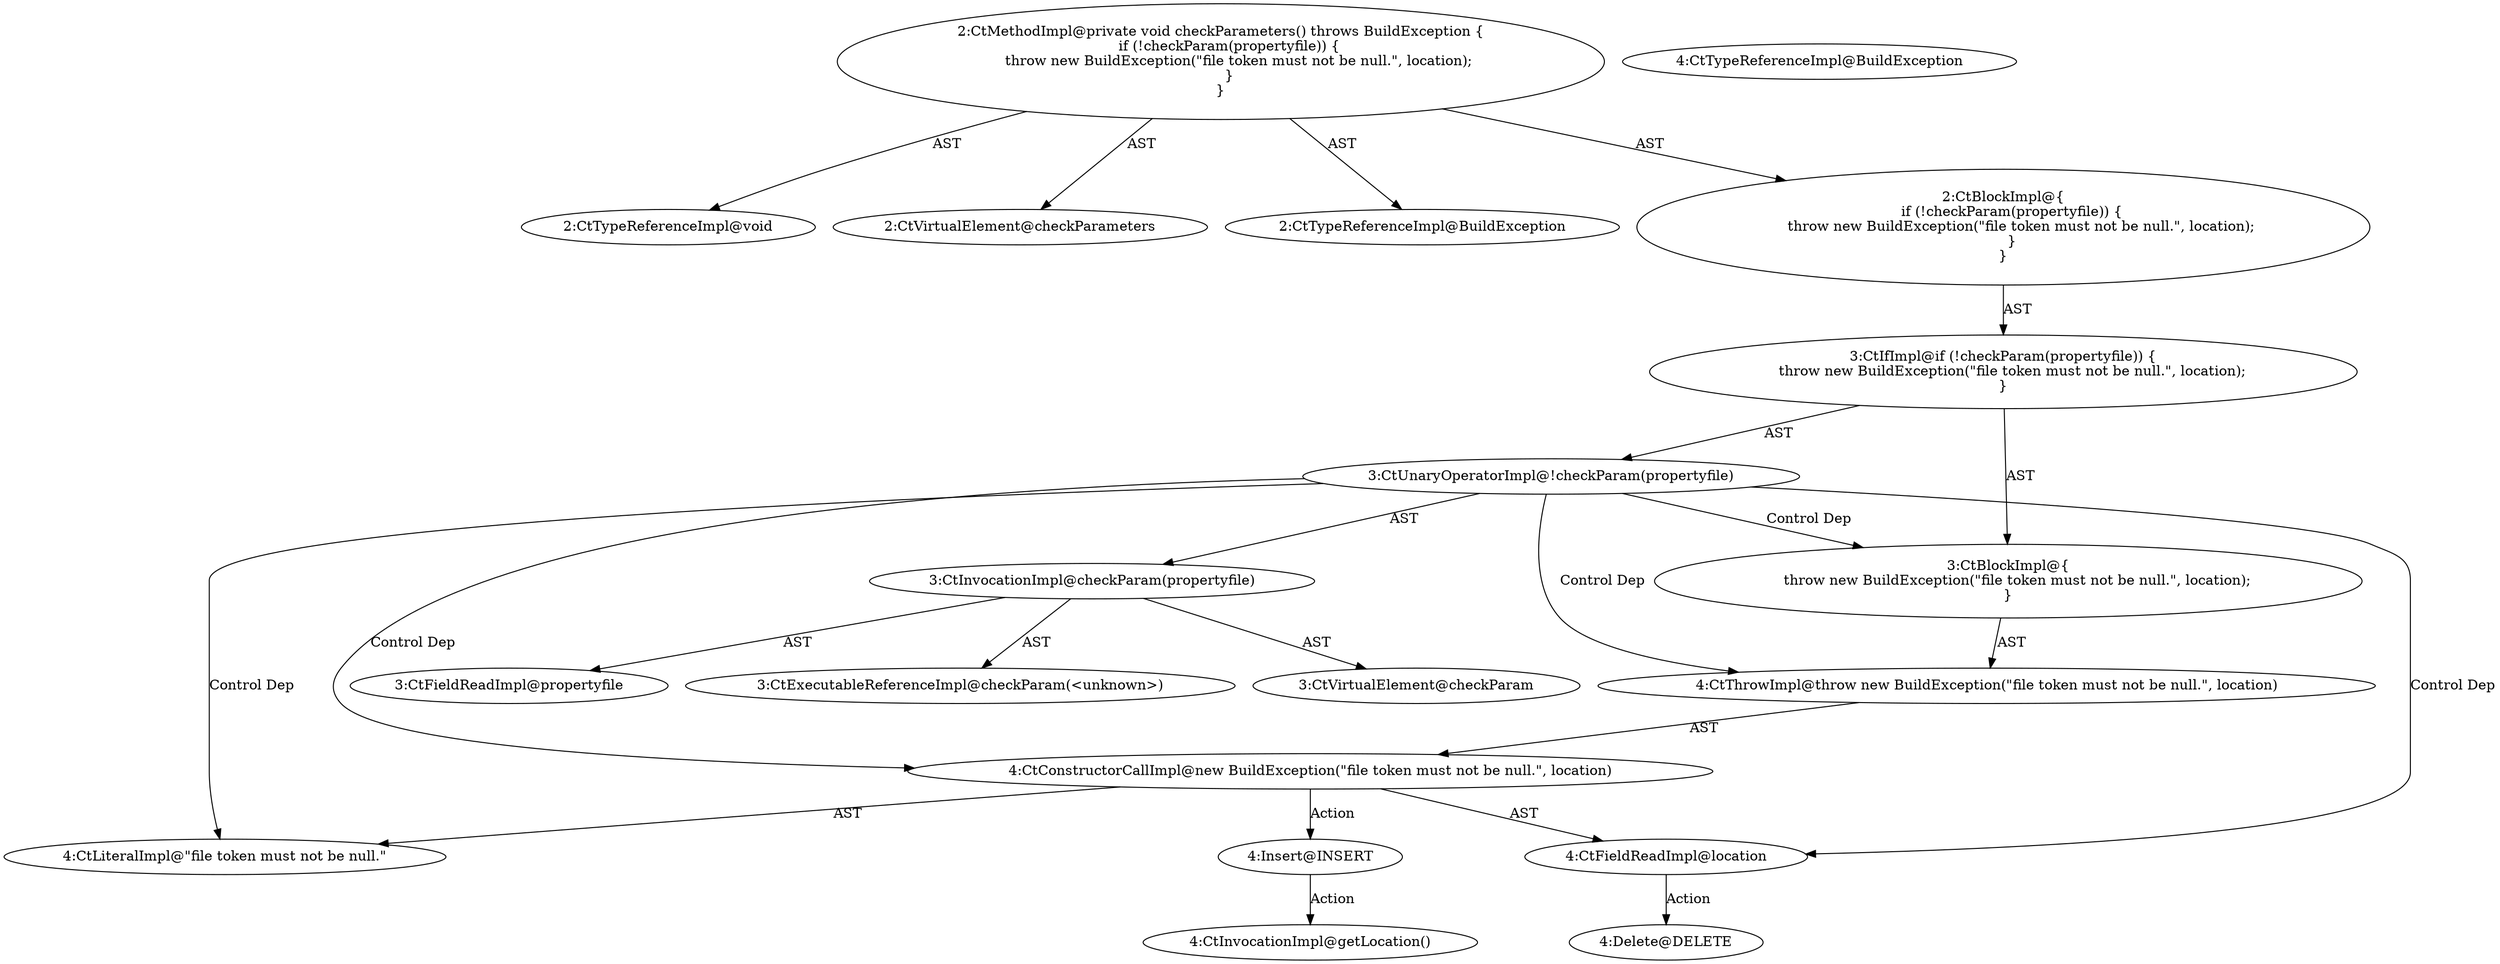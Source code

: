 digraph "checkParameters#?" {
0 [label="2:CtTypeReferenceImpl@void" shape=ellipse]
1 [label="2:CtVirtualElement@checkParameters" shape=ellipse]
2 [label="2:CtTypeReferenceImpl@BuildException" shape=ellipse]
3 [label="3:CtExecutableReferenceImpl@checkParam(<unknown>)" shape=ellipse]
4 [label="3:CtVirtualElement@checkParam" shape=ellipse]
5 [label="3:CtFieldReadImpl@propertyfile" shape=ellipse]
6 [label="3:CtInvocationImpl@checkParam(propertyfile)" shape=ellipse]
7 [label="3:CtUnaryOperatorImpl@!checkParam(propertyfile)" shape=ellipse]
8 [label="4:CtTypeReferenceImpl@BuildException" shape=ellipse]
9 [label="4:CtLiteralImpl@\"file token must not be null.\"" shape=ellipse]
10 [label="4:CtFieldReadImpl@location" shape=ellipse]
11 [label="4:CtConstructorCallImpl@new BuildException(\"file token must not be null.\", location)" shape=ellipse]
12 [label="4:CtThrowImpl@throw new BuildException(\"file token must not be null.\", location)" shape=ellipse]
13 [label="3:CtBlockImpl@\{
    throw new BuildException(\"file token must not be null.\", location);
\}" shape=ellipse]
14 [label="3:CtIfImpl@if (!checkParam(propertyfile)) \{
    throw new BuildException(\"file token must not be null.\", location);
\}" shape=ellipse]
15 [label="2:CtBlockImpl@\{
    if (!checkParam(propertyfile)) \{
        throw new BuildException(\"file token must not be null.\", location);
    \}
\}" shape=ellipse]
16 [label="2:CtMethodImpl@private void checkParameters() throws BuildException \{
    if (!checkParam(propertyfile)) \{
        throw new BuildException(\"file token must not be null.\", location);
    \}
\}" shape=ellipse]
17 [label="4:Delete@DELETE" shape=ellipse]
18 [label="4:Insert@INSERT" shape=ellipse]
19 [label="4:CtInvocationImpl@getLocation()" shape=ellipse]
6 -> 4 [label="AST"];
6 -> 3 [label="AST"];
6 -> 5 [label="AST"];
7 -> 6 [label="AST"];
7 -> 13 [label="Control Dep"];
7 -> 12 [label="Control Dep"];
7 -> 11 [label="Control Dep"];
7 -> 9 [label="Control Dep"];
7 -> 10 [label="Control Dep"];
10 -> 17 [label="Action"];
11 -> 9 [label="AST"];
11 -> 10 [label="AST"];
11 -> 18 [label="Action"];
12 -> 11 [label="AST"];
13 -> 12 [label="AST"];
14 -> 7 [label="AST"];
14 -> 13 [label="AST"];
15 -> 14 [label="AST"];
16 -> 1 [label="AST"];
16 -> 0 [label="AST"];
16 -> 2 [label="AST"];
16 -> 15 [label="AST"];
18 -> 19 [label="Action"];
}